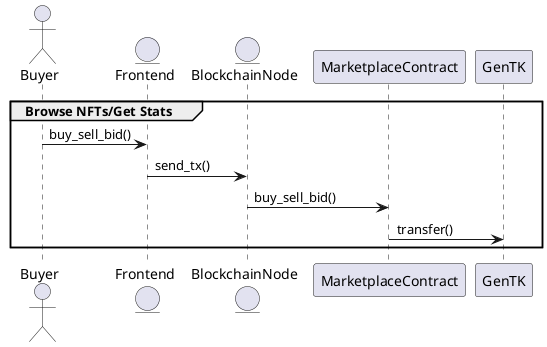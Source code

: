 @startuml sequence
actor       Buyer       as buyer
entity Frontend as front
entity BlockchainNode as bnode
participant MarketplaceContract as marketplaceContract
participant GenTK as gentk


group Browse NFTs/Get Stats
buyer -> front : buy_sell_bid()
front -> bnode : send_tx()
bnode -> marketplaceContract : buy_sell_bid()
marketplaceContract -> gentk: transfer()
end

@enduml
